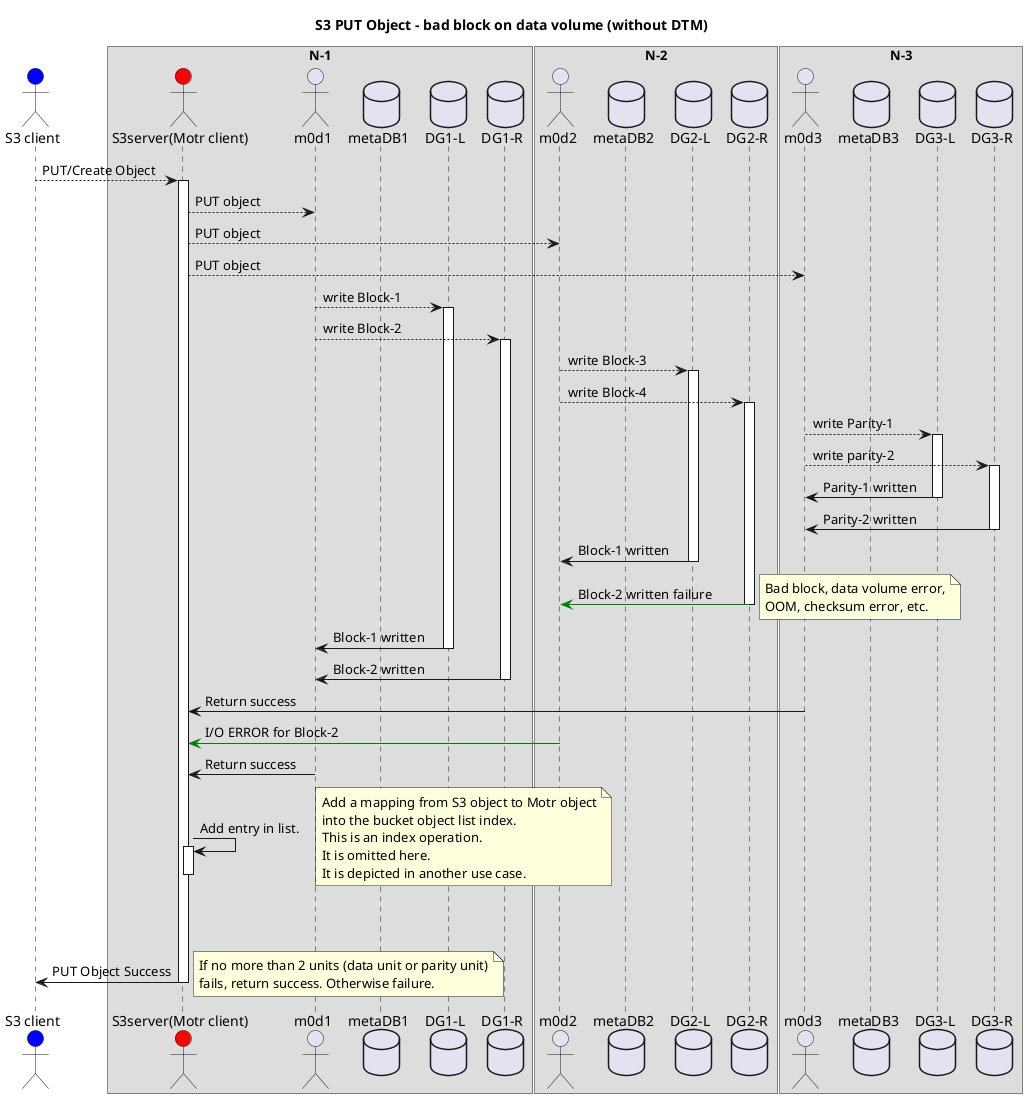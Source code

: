 @startuml
title <b>S3 PUT Object - bad block on data volume (without DTM)</b>

actor "S3 client" as S3C #blue
box "N-1"
actor "S3server(Motr client)" as S3 #red
actor m0d1
database "metaDB1"
database "DG1-L"
database "DG1-R"
endbox

box "N-2"
actor m0d2
database "metaDB2"
database "DG2-L"
database "DG2-R"
endbox

box "N-3"
actor m0d3
database "metaDB3"
database "DG3-L"
database "DG3-R"
endbox


S3C --> S3: PUT/Create Object

activate S3
S3-->m0d1 :PUT object

S3-->m0d2 :PUT object

S3-->m0d3 :PUT object





m0d1 --> "DG1-L" :write Block-1
activate "DG1-L"
m0d1 --> "DG1-R" :write Block-2
activate "DG1-R"


m0d2 --> "DG2-L" :write Block-3
activate "DG2-L"
m0d2 --> "DG2-R" :write Block-4
activate "DG2-R"

m0d3 --> "DG3-L" :write Parity-1
activate "DG3-L"
m0d3 --> "DG3-R" :write parity-2
activate "DG3-R"



"DG3-L" ->  m0d3: Parity-1 written
deactivate "DG3-L"
"DG3-R" ->  m0d3: Parity-2 written
deactivate "DG3-R"


"DG2-L" ->  m0d2: Block-1 written
deactivate "DG2-L"
"DG2-R" -[#green]> m0d2: Block-2 written failure
note right
Bad block, data volume error,
OOM, checksum error, etc.
end note
deactivate "DG2-R"


"DG1-L" ->  m0d1: Block-1 written
deactivate "DG1-L"
"DG1-R" ->  m0d1: Block-2 written
deactivate "DG1-R"



m0d3    ->    S3  : Return success
m0d2-[#green]>S3  : I/O ERROR for Block-2
m0d1   ->     S3  : Return success


S3      ->    S3  : Add entry in list.
activate S3
note right
Add a mapping from S3 object to Motr object
into the bucket object list index.
This is an index operation.
It is omitted here.
It is depicted in another use case.
end note
deactivate S3

|||

S3C <- S3: PUT Object Success
note right
If no more than 2 units (data unit or parity unit)
fails, return success. Otherwise failure.
end note
deactivate S3
@enduml
